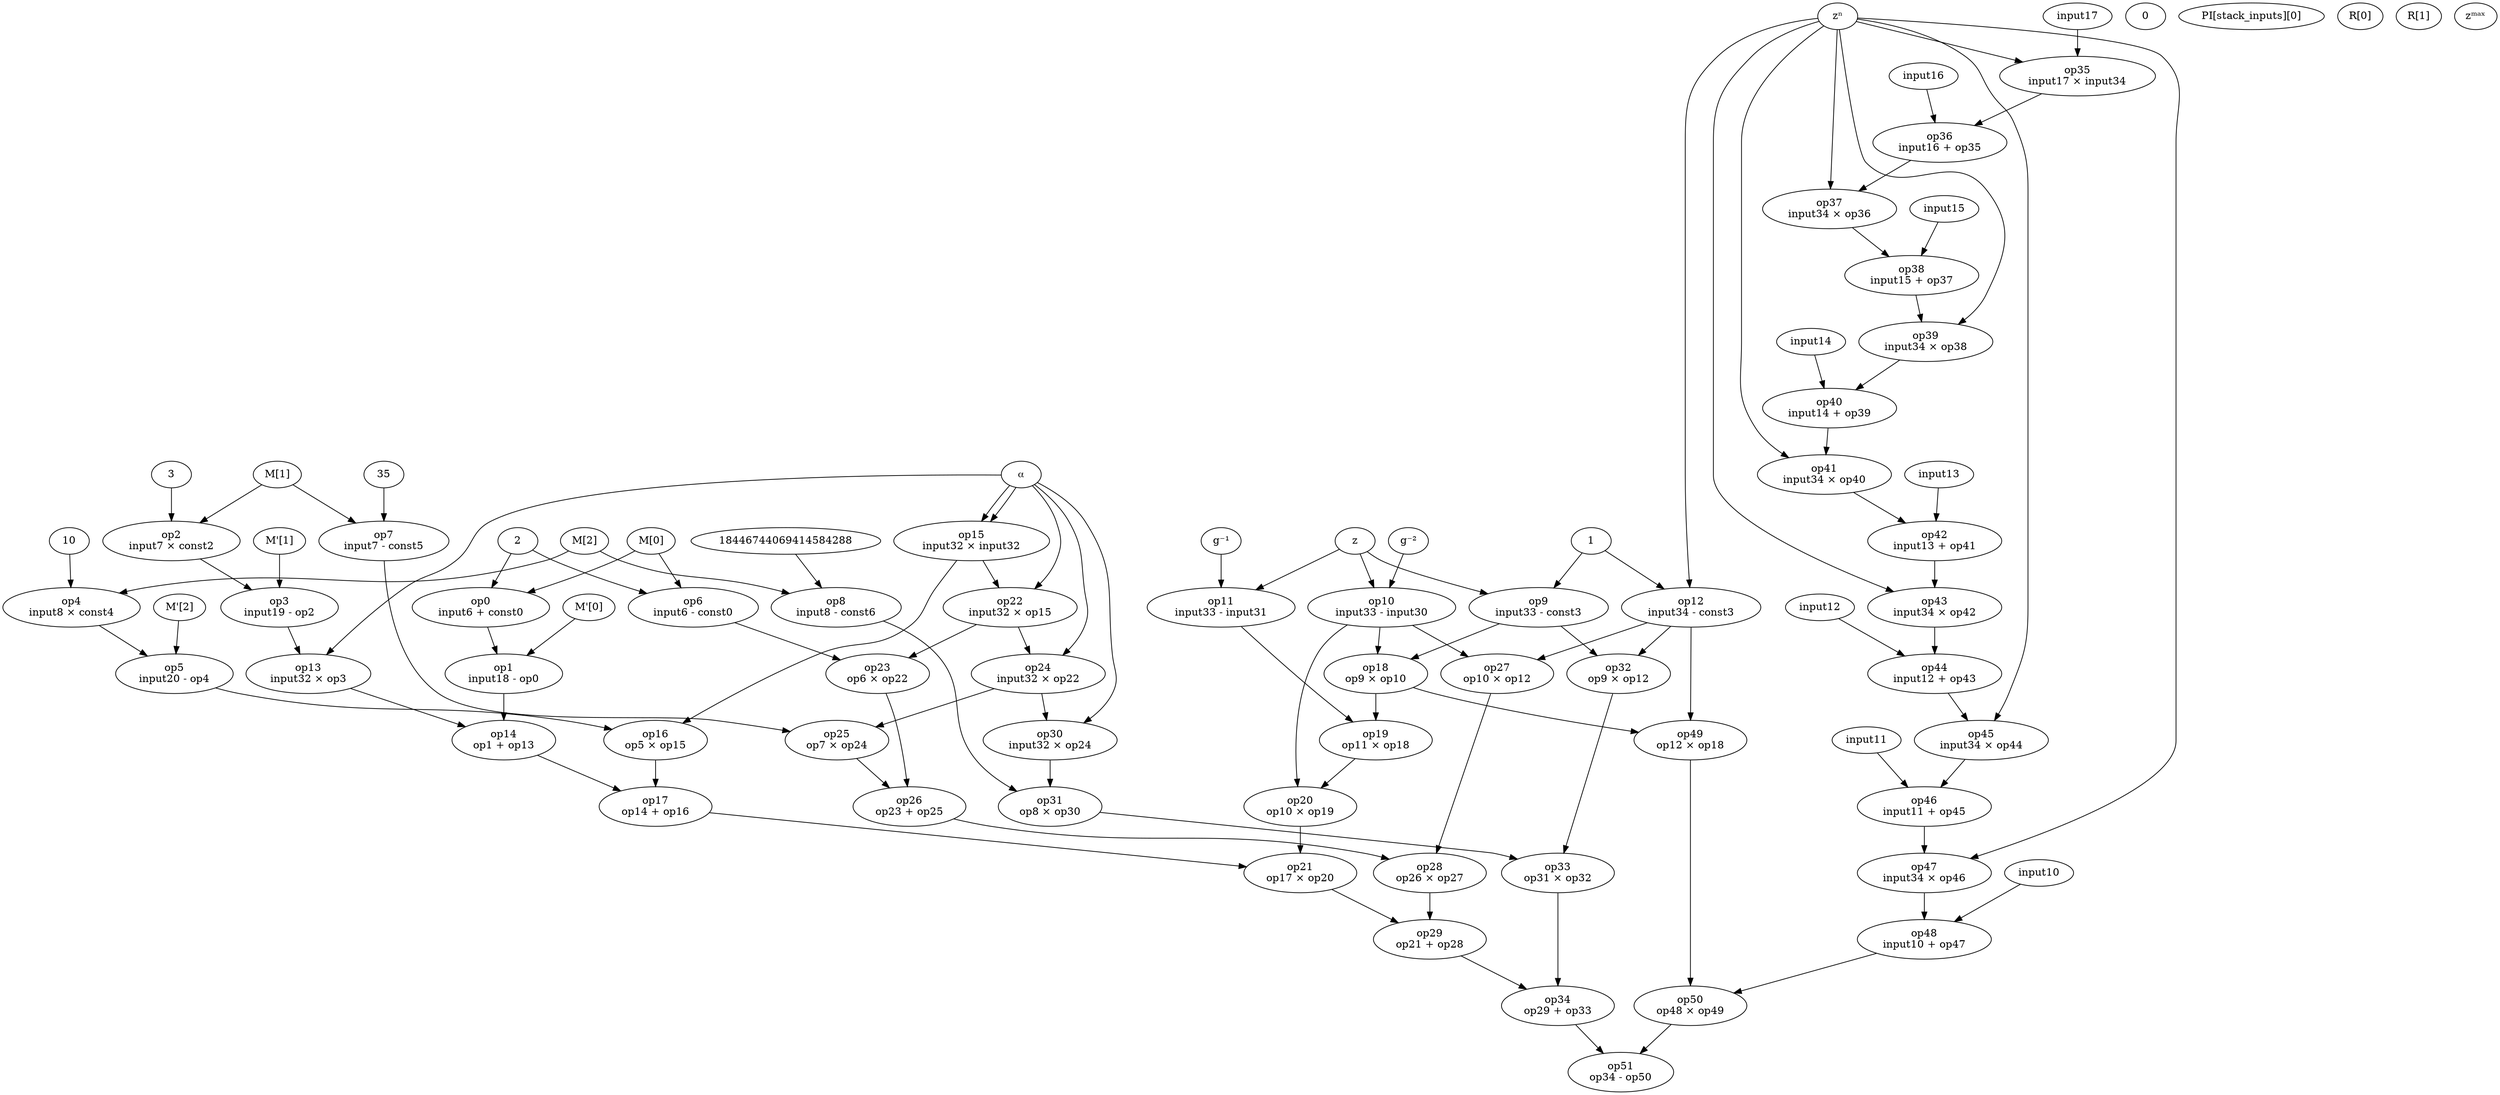 digraph G {
const0 [label="2"]
const1 [label="0"]
const2 [label="3"]
const3 [label="1"]
const4 [label="10"]
const5 [label="35"]
const6 [label="18446744069414584288"]
input0 [label="PI[stack_inputs][0]"]
input4 [label="R[0]"]
input5 [label="R[1]"]
input6 [label="M[0]"]
input7 [label="M[1]"]
input8 [label="M[2]"]
input18 [label="M'[0]"]
input19 [label="M'[1]"]
input20 [label="M'[2]"]
input30 [label="g⁻²"]
input31 [label="g⁻¹"]
input32 [label="⍺"]
input33 [label="z"]
input34 [label="zⁿ"]
input35 [label="zᵐᵃˣ"]
op0 [label="op0\ninput6 + const0"]
input6 -> op0
const0 -> op0
op1 [label="op1\ninput18 - op0"]
input18 -> op1
op0 -> op1
op2 [label="op2\ninput7 × const2"]
input7 -> op2
const2 -> op2
op3 [label="op3\ninput19 - op2"]
input19 -> op3
op2 -> op3
op4 [label="op4\ninput8 × const4"]
input8 -> op4
const4 -> op4
op5 [label="op5\ninput20 - op4"]
input20 -> op5
op4 -> op5
op6 [label="op6\ninput6 - const0"]
input6 -> op6
const0 -> op6
op7 [label="op7\ninput7 - const5"]
input7 -> op7
const5 -> op7
op8 [label="op8\ninput8 - const6"]
input8 -> op8
const6 -> op8
op9 [label="op9\ninput33 - const3"]
input33 -> op9
const3 -> op9
op10 [label="op10\ninput33 - input30"]
input33 -> op10
input30 -> op10
op11 [label="op11\ninput33 - input31"]
input33 -> op11
input31 -> op11
op12 [label="op12\ninput34 - const3"]
input34 -> op12
const3 -> op12
op13 [label="op13\ninput32 × op3"]
input32 -> op13
op3 -> op13
op14 [label="op14\nop1 + op13"]
op1 -> op14
op13 -> op14
op15 [label="op15\ninput32 × input32"]
input32 -> op15
input32 -> op15
op16 [label="op16\nop5 × op15"]
op5 -> op16
op15 -> op16
op17 [label="op17\nop14 + op16"]
op14 -> op17
op16 -> op17
op18 [label="op18\nop9 × op10"]
op9 -> op18
op10 -> op18
op19 [label="op19\nop11 × op18"]
op11 -> op19
op18 -> op19
op20 [label="op20\nop10 × op19"]
op10 -> op20
op19 -> op20
op21 [label="op21\nop17 × op20"]
op17 -> op21
op20 -> op21
op22 [label="op22\ninput32 × op15"]
input32 -> op22
op15 -> op22
op23 [label="op23\nop6 × op22"]
op6 -> op23
op22 -> op23
op24 [label="op24\ninput32 × op22"]
input32 -> op24
op22 -> op24
op25 [label="op25\nop7 × op24"]
op7 -> op25
op24 -> op25
op26 [label="op26\nop23 + op25"]
op23 -> op26
op25 -> op26
op27 [label="op27\nop10 × op12"]
op10 -> op27
op12 -> op27
op28 [label="op28\nop26 × op27"]
op26 -> op28
op27 -> op28
op29 [label="op29\nop21 + op28"]
op21 -> op29
op28 -> op29
op30 [label="op30\ninput32 × op24"]
input32 -> op30
op24 -> op30
op31 [label="op31\nop8 × op30"]
op8 -> op31
op30 -> op31
op32 [label="op32\nop9 × op12"]
op9 -> op32
op12 -> op32
op33 [label="op33\nop31 × op32"]
op31 -> op33
op32 -> op33
op34 [label="op34\nop29 + op33"]
op29 -> op34
op33 -> op34
op35 [label="op35\ninput17 × input34"]
input17 -> op35
input34 -> op35
op36 [label="op36\ninput16 + op35"]
input16 -> op36
op35 -> op36
op37 [label="op37\ninput34 × op36"]
input34 -> op37
op36 -> op37
op38 [label="op38\ninput15 + op37"]
input15 -> op38
op37 -> op38
op39 [label="op39\ninput34 × op38"]
input34 -> op39
op38 -> op39
op40 [label="op40\ninput14 + op39"]
input14 -> op40
op39 -> op40
op41 [label="op41\ninput34 × op40"]
input34 -> op41
op40 -> op41
op42 [label="op42\ninput13 + op41"]
input13 -> op42
op41 -> op42
op43 [label="op43\ninput34 × op42"]
input34 -> op43
op42 -> op43
op44 [label="op44\ninput12 + op43"]
input12 -> op44
op43 -> op44
op45 [label="op45\ninput34 × op44"]
input34 -> op45
op44 -> op45
op46 [label="op46\ninput11 + op45"]
input11 -> op46
op45 -> op46
op47 [label="op47\ninput34 × op46"]
input34 -> op47
op46 -> op47
op48 [label="op48\ninput10 + op47"]
input10 -> op48
op47 -> op48
op49 [label="op49\nop12 × op18"]
op12 -> op49
op18 -> op49
op50 [label="op50\nop48 × op49"]
op48 -> op50
op49 -> op50
op51 [label="op51\nop34 - op50"]
op34 -> op51
op50 -> op51
}
